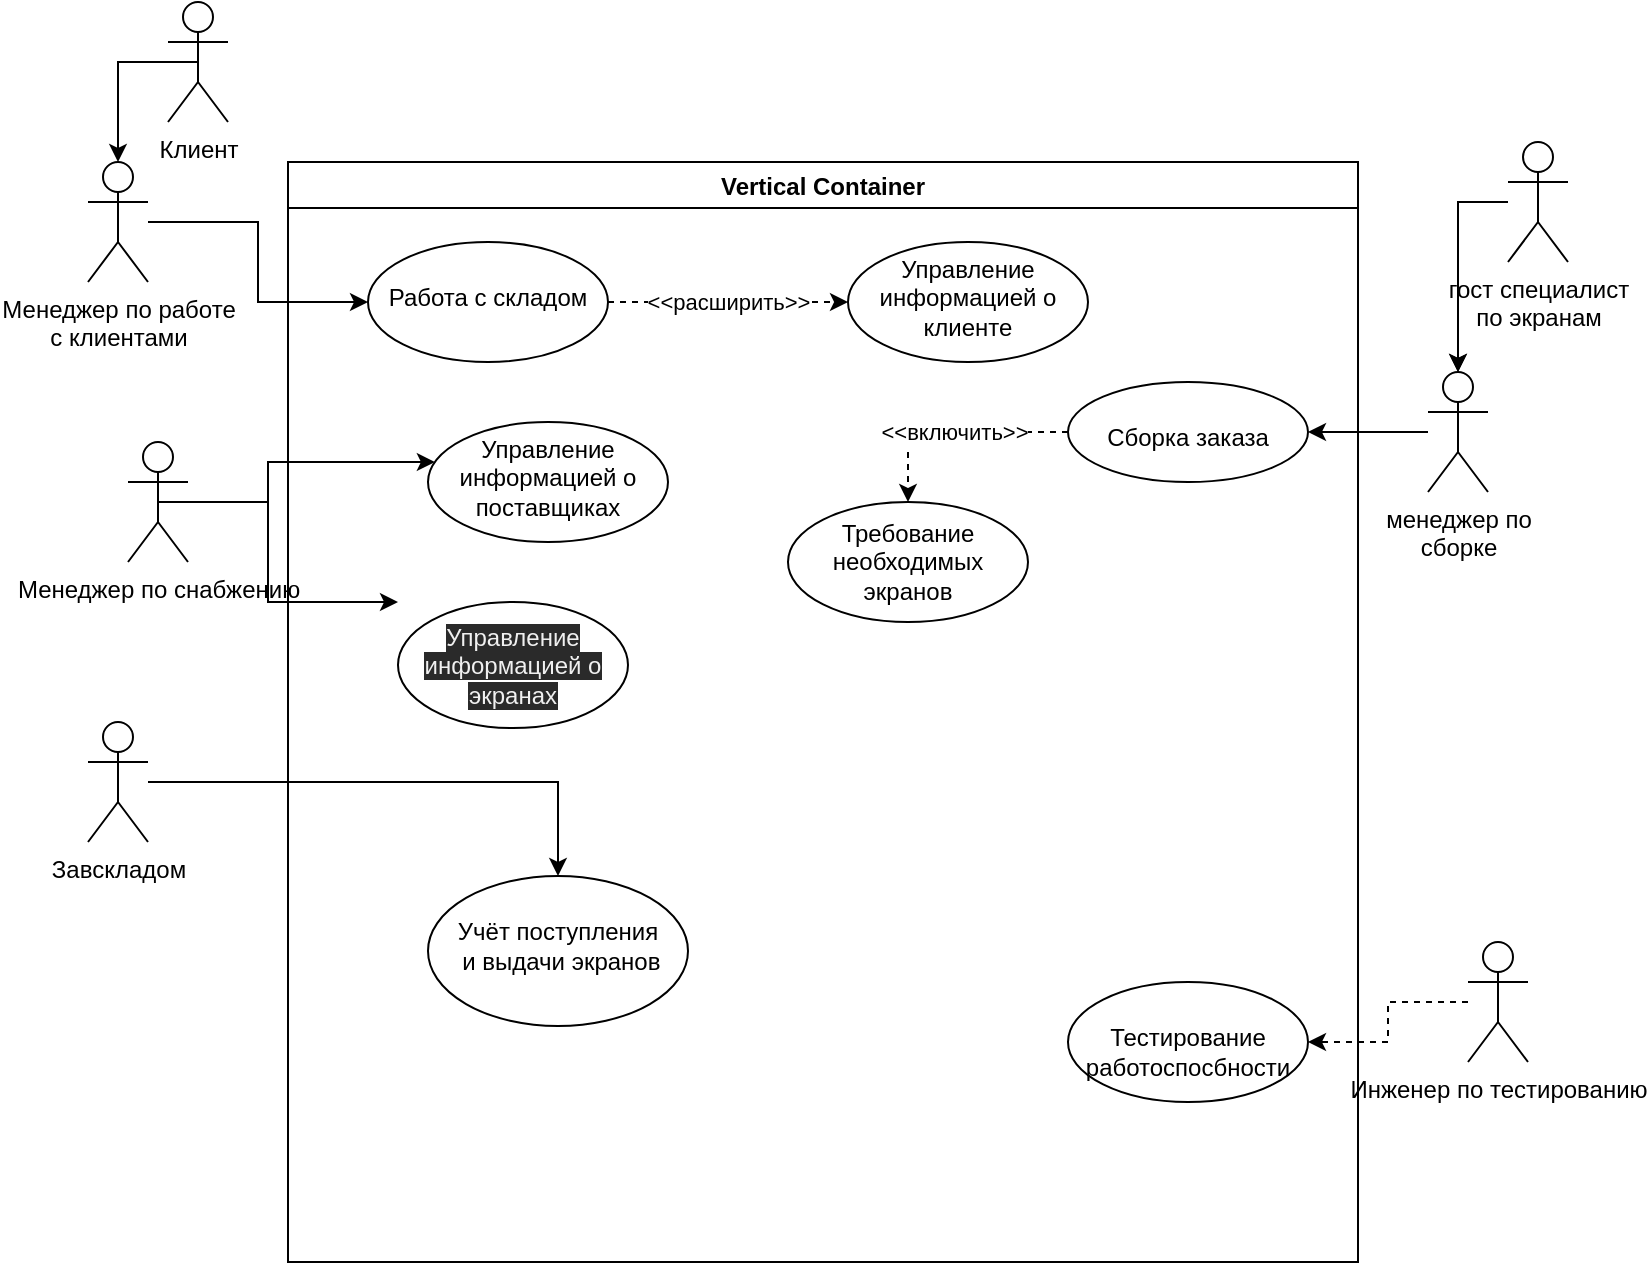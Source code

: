 <mxfile version="20.7.4" type="github">
  <diagram id="raZc96oaExWGVAbaI8DL" name="Страница 1">
    <mxGraphModel dx="2213" dy="791" grid="1" gridSize="10" guides="1" tooltips="1" connect="1" arrows="1" fold="1" page="1" pageScale="1" pageWidth="827" pageHeight="1169" math="0" shadow="0">
      <root>
        <mxCell id="0" />
        <mxCell id="1" parent="0" />
        <mxCell id="1uURDah9pJ2b1rGeT5Ur-2" value="Vertical Container" style="swimlane;" parent="1" vertex="1">
          <mxGeometry x="140" y="210" width="535" height="550" as="geometry" />
        </mxCell>
        <mxCell id="1uURDah9pJ2b1rGeT5Ur-21" value="&amp;lt;&amp;lt;расширить&amp;gt;&amp;gt;" style="edgeStyle=orthogonalEdgeStyle;rounded=0;orthogonalLoop=1;jettySize=auto;html=1;dashed=1;" parent="1uURDah9pJ2b1rGeT5Ur-2" source="1uURDah9pJ2b1rGeT5Ur-14" target="1uURDah9pJ2b1rGeT5Ur-20" edge="1">
          <mxGeometry relative="1" as="geometry" />
        </mxCell>
        <mxCell id="1uURDah9pJ2b1rGeT5Ur-14" value="&lt;br&gt;Работа с складом" style="ellipse;whiteSpace=wrap;html=1;verticalAlign=top;" parent="1uURDah9pJ2b1rGeT5Ur-2" vertex="1">
          <mxGeometry x="40" y="40" width="120" height="60" as="geometry" />
        </mxCell>
        <mxCell id="1uURDah9pJ2b1rGeT5Ur-16" value="Управление информацией о поставщиках" style="ellipse;whiteSpace=wrap;html=1;verticalAlign=top;" parent="1uURDah9pJ2b1rGeT5Ur-2" vertex="1">
          <mxGeometry x="70" y="130" width="120" height="60" as="geometry" />
        </mxCell>
        <mxCell id="1uURDah9pJ2b1rGeT5Ur-18" value="&lt;br&gt;&lt;font&gt;Учёт поступления&lt;br&gt;&lt;font&gt;&amp;nbsp;и выдачи экранов&lt;/font&gt;&lt;/font&gt;" style="ellipse;whiteSpace=wrap;html=1;verticalAlign=top;" parent="1uURDah9pJ2b1rGeT5Ur-2" vertex="1">
          <mxGeometry x="70" y="357" width="130" height="75" as="geometry" />
        </mxCell>
        <mxCell id="1uURDah9pJ2b1rGeT5Ur-20" value="Управление информацией о клиенте" style="ellipse;whiteSpace=wrap;html=1;verticalAlign=top;" parent="1uURDah9pJ2b1rGeT5Ur-2" vertex="1">
          <mxGeometry x="280" y="40" width="120" height="60" as="geometry" />
        </mxCell>
        <mxCell id="1uURDah9pJ2b1rGeT5Ur-26" value="&lt;span style=&quot;color: rgb(240, 240, 240); font-family: Helvetica; font-size: 12px; font-style: normal; font-variant-ligatures: normal; font-variant-caps: normal; font-weight: 400; letter-spacing: normal; orphans: 2; text-align: center; text-indent: 0px; text-transform: none; widows: 2; word-spacing: 0px; -webkit-text-stroke-width: 0px; background-color: rgb(42, 42, 42); text-decoration-thickness: initial; text-decoration-style: initial; text-decoration-color: initial; float: none; display: inline !important;&quot;&gt;Управление&lt;span&gt; &lt;br&gt;информацией о &lt;br&gt;экранах&lt;/span&gt;&lt;/span&gt;" style="ellipse;whiteSpace=wrap;html=1;" parent="1uURDah9pJ2b1rGeT5Ur-2" vertex="1">
          <mxGeometry x="55" y="220" width="115" height="63" as="geometry" />
        </mxCell>
        <mxCell id="1uURDah9pJ2b1rGeT5Ur-29" value="&lt;br&gt;&lt;font&gt;Сборка заказа&lt;/font&gt;" style="ellipse;whiteSpace=wrap;html=1;verticalAlign=top;" parent="1uURDah9pJ2b1rGeT5Ur-2" vertex="1">
          <mxGeometry x="390" y="110" width="120" height="50" as="geometry" />
        </mxCell>
        <mxCell id="1uURDah9pJ2b1rGeT5Ur-32" value="Требование необходимых экранов" style="ellipse;whiteSpace=wrap;html=1;" parent="1uURDah9pJ2b1rGeT5Ur-2" vertex="1">
          <mxGeometry x="250" y="170" width="120" height="60" as="geometry" />
        </mxCell>
        <mxCell id="1uURDah9pJ2b1rGeT5Ur-31" value="&amp;lt;&amp;lt;включить&amp;gt;&amp;gt;" style="edgeStyle=orthogonalEdgeStyle;rounded=0;orthogonalLoop=1;jettySize=auto;html=1;dashed=1;" parent="1uURDah9pJ2b1rGeT5Ur-2" source="1uURDah9pJ2b1rGeT5Ur-29" target="1uURDah9pJ2b1rGeT5Ur-32" edge="1">
          <mxGeometry relative="1" as="geometry">
            <mxPoint x="300" y="180" as="targetPoint" />
          </mxGeometry>
        </mxCell>
        <mxCell id="1uURDah9pJ2b1rGeT5Ur-33" value="&lt;br&gt;&lt;font&gt;Тестирование работоспосбности&lt;/font&gt;" style="ellipse;whiteSpace=wrap;html=1;verticalAlign=top;align=center;" parent="1uURDah9pJ2b1rGeT5Ur-2" vertex="1">
          <mxGeometry x="390" y="410" width="120" height="60" as="geometry" />
        </mxCell>
        <mxCell id="1uURDah9pJ2b1rGeT5Ur-34" value="" style="edgeStyle=orthogonalEdgeStyle;rounded=0;orthogonalLoop=1;jettySize=auto;html=1;dashed=1;" parent="1" source="1uURDah9pJ2b1rGeT5Ur-3" target="1uURDah9pJ2b1rGeT5Ur-33" edge="1">
          <mxGeometry relative="1" as="geometry" />
        </mxCell>
        <mxCell id="1uURDah9pJ2b1rGeT5Ur-3" value="Инженер по тестированию" style="shape=umlActor;verticalLabelPosition=bottom;verticalAlign=top;html=1;outlineConnect=0;" parent="1" vertex="1">
          <mxGeometry x="730" y="600" width="30" height="60" as="geometry" />
        </mxCell>
        <mxCell id="1uURDah9pJ2b1rGeT5Ur-30" value="" style="edgeStyle=orthogonalEdgeStyle;rounded=0;orthogonalLoop=1;jettySize=auto;html=1;" parent="1" source="1uURDah9pJ2b1rGeT5Ur-4" target="1uURDah9pJ2b1rGeT5Ur-29" edge="1">
          <mxGeometry relative="1" as="geometry" />
        </mxCell>
        <mxCell id="1uURDah9pJ2b1rGeT5Ur-4" value="&lt;font&gt;менеджер по&lt;/font&gt;&lt;br&gt;сборке" style="shape=umlActor;verticalLabelPosition=bottom;verticalAlign=top;html=1;outlineConnect=0;" parent="1" vertex="1">
          <mxGeometry x="710" y="315" width="30" height="60" as="geometry" />
        </mxCell>
        <mxCell id="1uURDah9pJ2b1rGeT5Ur-13" value="" style="edgeStyle=orthogonalEdgeStyle;rounded=0;orthogonalLoop=1;jettySize=auto;html=1;" parent="1" source="1uURDah9pJ2b1rGeT5Ur-6" target="1uURDah9pJ2b1rGeT5Ur-4" edge="1">
          <mxGeometry relative="1" as="geometry" />
        </mxCell>
        <mxCell id="1uURDah9pJ2b1rGeT5Ur-27" value="" style="edgeStyle=orthogonalEdgeStyle;rounded=0;orthogonalLoop=1;jettySize=auto;html=1;" parent="1" source="1uURDah9pJ2b1rGeT5Ur-6" target="1uURDah9pJ2b1rGeT5Ur-4" edge="1">
          <mxGeometry relative="1" as="geometry" />
        </mxCell>
        <mxCell id="1uURDah9pJ2b1rGeT5Ur-6" value="гост специалист&lt;br&gt;&lt;font&gt;по экранам&lt;/font&gt;" style="shape=umlActor;verticalLabelPosition=bottom;verticalAlign=top;html=1;outlineConnect=0;" parent="1" vertex="1">
          <mxGeometry x="750" y="200" width="30" height="60" as="geometry" />
        </mxCell>
        <mxCell id="1uURDah9pJ2b1rGeT5Ur-19" value="" style="edgeStyle=orthogonalEdgeStyle;rounded=0;orthogonalLoop=1;jettySize=auto;html=1;" parent="1" source="1uURDah9pJ2b1rGeT5Ur-7" target="1uURDah9pJ2b1rGeT5Ur-18" edge="1">
          <mxGeometry relative="1" as="geometry" />
        </mxCell>
        <mxCell id="1uURDah9pJ2b1rGeT5Ur-7" value="Завскладом" style="shape=umlActor;verticalLabelPosition=bottom;verticalAlign=top;html=1;outlineConnect=0;" parent="1" vertex="1">
          <mxGeometry x="40" y="490" width="30" height="60" as="geometry" />
        </mxCell>
        <mxCell id="1uURDah9pJ2b1rGeT5Ur-17" value="" style="edgeStyle=orthogonalEdgeStyle;rounded=0;orthogonalLoop=1;jettySize=auto;html=1;" parent="1" source="1uURDah9pJ2b1rGeT5Ur-8" target="1uURDah9pJ2b1rGeT5Ur-16" edge="1">
          <mxGeometry relative="1" as="geometry">
            <Array as="points">
              <mxPoint x="130" y="380" />
              <mxPoint x="130" y="360" />
            </Array>
          </mxGeometry>
        </mxCell>
        <mxCell id="1uURDah9pJ2b1rGeT5Ur-25" style="edgeStyle=orthogonalEdgeStyle;rounded=0;orthogonalLoop=1;jettySize=auto;html=1;exitX=0.5;exitY=0.5;exitDx=0;exitDy=0;exitPerimeter=0;" parent="1" source="1uURDah9pJ2b1rGeT5Ur-8" edge="1">
          <mxGeometry relative="1" as="geometry">
            <mxPoint x="195" y="430" as="targetPoint" />
            <Array as="points">
              <mxPoint x="130" y="380" />
              <mxPoint x="130" y="430" />
            </Array>
          </mxGeometry>
        </mxCell>
        <mxCell id="1uURDah9pJ2b1rGeT5Ur-8" value="Менеджер по&amp;nbsp;снабжению" style="shape=umlActor;verticalLabelPosition=bottom;verticalAlign=top;html=1;outlineConnect=0;" parent="1" vertex="1">
          <mxGeometry x="60" y="350" width="30" height="60" as="geometry" />
        </mxCell>
        <mxCell id="1uURDah9pJ2b1rGeT5Ur-15" value="" style="edgeStyle=orthogonalEdgeStyle;rounded=0;orthogonalLoop=1;jettySize=auto;html=1;" parent="1" source="1uURDah9pJ2b1rGeT5Ur-9" target="1uURDah9pJ2b1rGeT5Ur-14" edge="1">
          <mxGeometry relative="1" as="geometry" />
        </mxCell>
        <mxCell id="1uURDah9pJ2b1rGeT5Ur-9" value="Менеджер по работе&lt;br&gt;с клиентами" style="shape=umlActor;verticalLabelPosition=bottom;verticalAlign=top;html=1;outlineConnect=0;" parent="1" vertex="1">
          <mxGeometry x="40" y="210" width="30" height="60" as="geometry" />
        </mxCell>
        <mxCell id="J2zreZSYDtIKngsh3Ao3-3" style="edgeStyle=orthogonalEdgeStyle;rounded=0;orthogonalLoop=1;jettySize=auto;html=1;exitX=0.5;exitY=0.5;exitDx=0;exitDy=0;exitPerimeter=0;entryX=0.5;entryY=0;entryDx=0;entryDy=0;entryPerimeter=0;" edge="1" parent="1" source="J2zreZSYDtIKngsh3Ao3-1" target="1uURDah9pJ2b1rGeT5Ur-9">
          <mxGeometry relative="1" as="geometry">
            <mxPoint x="55" y="170" as="targetPoint" />
          </mxGeometry>
        </mxCell>
        <mxCell id="J2zreZSYDtIKngsh3Ao3-1" value="Клиент" style="shape=umlActor;verticalLabelPosition=bottom;verticalAlign=top;html=1;outlineConnect=0;" vertex="1" parent="1">
          <mxGeometry x="80" y="130" width="30" height="60" as="geometry" />
        </mxCell>
      </root>
    </mxGraphModel>
  </diagram>
</mxfile>
